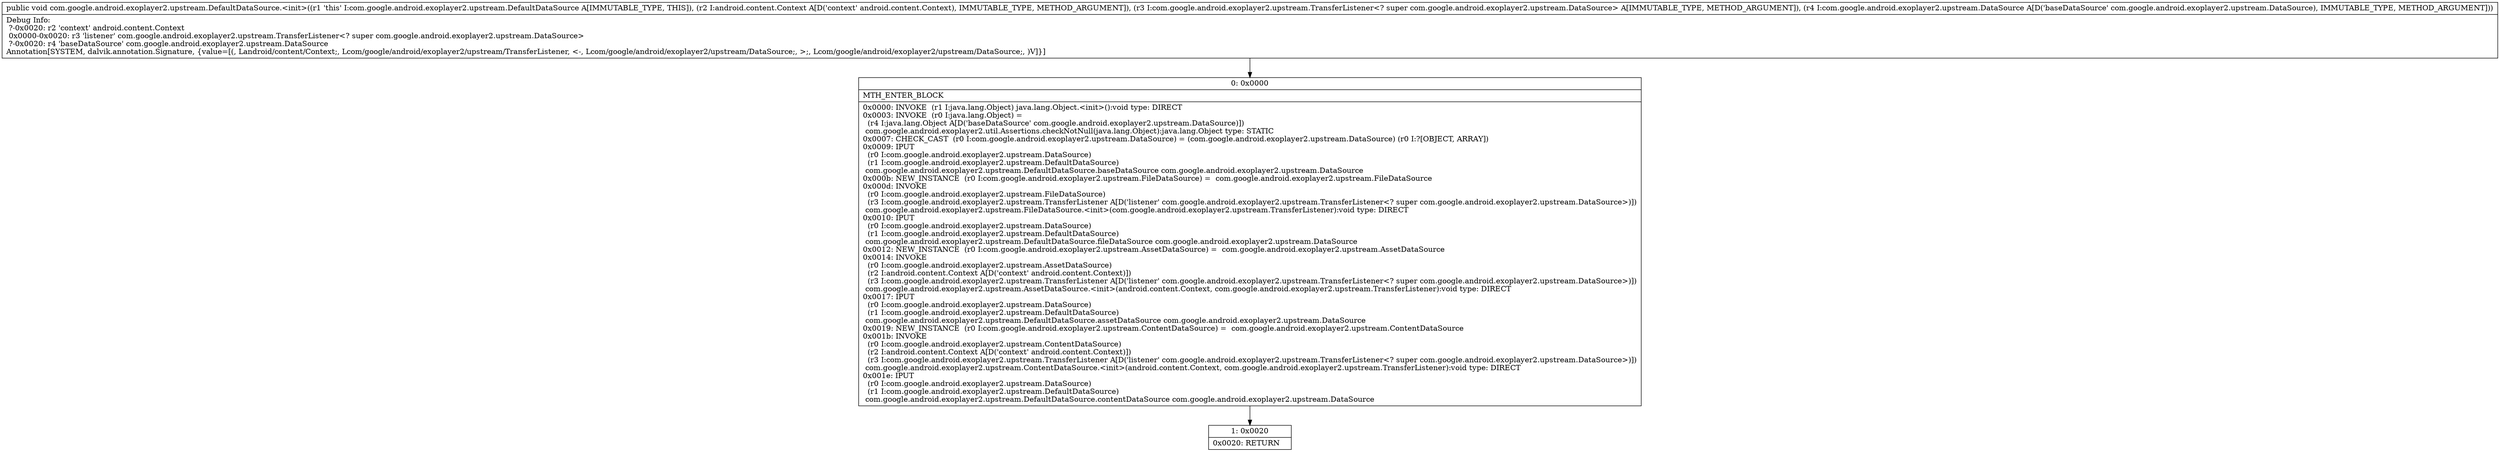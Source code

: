 digraph "CFG forcom.google.android.exoplayer2.upstream.DefaultDataSource.\<init\>(Landroid\/content\/Context;Lcom\/google\/android\/exoplayer2\/upstream\/TransferListener;Lcom\/google\/android\/exoplayer2\/upstream\/DataSource;)V" {
Node_0 [shape=record,label="{0\:\ 0x0000|MTH_ENTER_BLOCK\l|0x0000: INVOKE  (r1 I:java.lang.Object) java.lang.Object.\<init\>():void type: DIRECT \l0x0003: INVOKE  (r0 I:java.lang.Object) = \l  (r4 I:java.lang.Object A[D('baseDataSource' com.google.android.exoplayer2.upstream.DataSource)])\l com.google.android.exoplayer2.util.Assertions.checkNotNull(java.lang.Object):java.lang.Object type: STATIC \l0x0007: CHECK_CAST  (r0 I:com.google.android.exoplayer2.upstream.DataSource) = (com.google.android.exoplayer2.upstream.DataSource) (r0 I:?[OBJECT, ARRAY]) \l0x0009: IPUT  \l  (r0 I:com.google.android.exoplayer2.upstream.DataSource)\l  (r1 I:com.google.android.exoplayer2.upstream.DefaultDataSource)\l com.google.android.exoplayer2.upstream.DefaultDataSource.baseDataSource com.google.android.exoplayer2.upstream.DataSource \l0x000b: NEW_INSTANCE  (r0 I:com.google.android.exoplayer2.upstream.FileDataSource) =  com.google.android.exoplayer2.upstream.FileDataSource \l0x000d: INVOKE  \l  (r0 I:com.google.android.exoplayer2.upstream.FileDataSource)\l  (r3 I:com.google.android.exoplayer2.upstream.TransferListener A[D('listener' com.google.android.exoplayer2.upstream.TransferListener\<? super com.google.android.exoplayer2.upstream.DataSource\>)])\l com.google.android.exoplayer2.upstream.FileDataSource.\<init\>(com.google.android.exoplayer2.upstream.TransferListener):void type: DIRECT \l0x0010: IPUT  \l  (r0 I:com.google.android.exoplayer2.upstream.DataSource)\l  (r1 I:com.google.android.exoplayer2.upstream.DefaultDataSource)\l com.google.android.exoplayer2.upstream.DefaultDataSource.fileDataSource com.google.android.exoplayer2.upstream.DataSource \l0x0012: NEW_INSTANCE  (r0 I:com.google.android.exoplayer2.upstream.AssetDataSource) =  com.google.android.exoplayer2.upstream.AssetDataSource \l0x0014: INVOKE  \l  (r0 I:com.google.android.exoplayer2.upstream.AssetDataSource)\l  (r2 I:android.content.Context A[D('context' android.content.Context)])\l  (r3 I:com.google.android.exoplayer2.upstream.TransferListener A[D('listener' com.google.android.exoplayer2.upstream.TransferListener\<? super com.google.android.exoplayer2.upstream.DataSource\>)])\l com.google.android.exoplayer2.upstream.AssetDataSource.\<init\>(android.content.Context, com.google.android.exoplayer2.upstream.TransferListener):void type: DIRECT \l0x0017: IPUT  \l  (r0 I:com.google.android.exoplayer2.upstream.DataSource)\l  (r1 I:com.google.android.exoplayer2.upstream.DefaultDataSource)\l com.google.android.exoplayer2.upstream.DefaultDataSource.assetDataSource com.google.android.exoplayer2.upstream.DataSource \l0x0019: NEW_INSTANCE  (r0 I:com.google.android.exoplayer2.upstream.ContentDataSource) =  com.google.android.exoplayer2.upstream.ContentDataSource \l0x001b: INVOKE  \l  (r0 I:com.google.android.exoplayer2.upstream.ContentDataSource)\l  (r2 I:android.content.Context A[D('context' android.content.Context)])\l  (r3 I:com.google.android.exoplayer2.upstream.TransferListener A[D('listener' com.google.android.exoplayer2.upstream.TransferListener\<? super com.google.android.exoplayer2.upstream.DataSource\>)])\l com.google.android.exoplayer2.upstream.ContentDataSource.\<init\>(android.content.Context, com.google.android.exoplayer2.upstream.TransferListener):void type: DIRECT \l0x001e: IPUT  \l  (r0 I:com.google.android.exoplayer2.upstream.DataSource)\l  (r1 I:com.google.android.exoplayer2.upstream.DefaultDataSource)\l com.google.android.exoplayer2.upstream.DefaultDataSource.contentDataSource com.google.android.exoplayer2.upstream.DataSource \l}"];
Node_1 [shape=record,label="{1\:\ 0x0020|0x0020: RETURN   \l}"];
MethodNode[shape=record,label="{public void com.google.android.exoplayer2.upstream.DefaultDataSource.\<init\>((r1 'this' I:com.google.android.exoplayer2.upstream.DefaultDataSource A[IMMUTABLE_TYPE, THIS]), (r2 I:android.content.Context A[D('context' android.content.Context), IMMUTABLE_TYPE, METHOD_ARGUMENT]), (r3 I:com.google.android.exoplayer2.upstream.TransferListener\<? super com.google.android.exoplayer2.upstream.DataSource\> A[IMMUTABLE_TYPE, METHOD_ARGUMENT]), (r4 I:com.google.android.exoplayer2.upstream.DataSource A[D('baseDataSource' com.google.android.exoplayer2.upstream.DataSource), IMMUTABLE_TYPE, METHOD_ARGUMENT]))  | Debug Info:\l  ?\-0x0020: r2 'context' android.content.Context\l  0x0000\-0x0020: r3 'listener' com.google.android.exoplayer2.upstream.TransferListener\<? super com.google.android.exoplayer2.upstream.DataSource\>\l  ?\-0x0020: r4 'baseDataSource' com.google.android.exoplayer2.upstream.DataSource\lAnnotation[SYSTEM, dalvik.annotation.Signature, \{value=[(, Landroid\/content\/Context;, Lcom\/google\/android\/exoplayer2\/upstream\/TransferListener, \<\-, Lcom\/google\/android\/exoplayer2\/upstream\/DataSource;, \>;, Lcom\/google\/android\/exoplayer2\/upstream\/DataSource;, )V]\}]\l}"];
MethodNode -> Node_0;
Node_0 -> Node_1;
}

